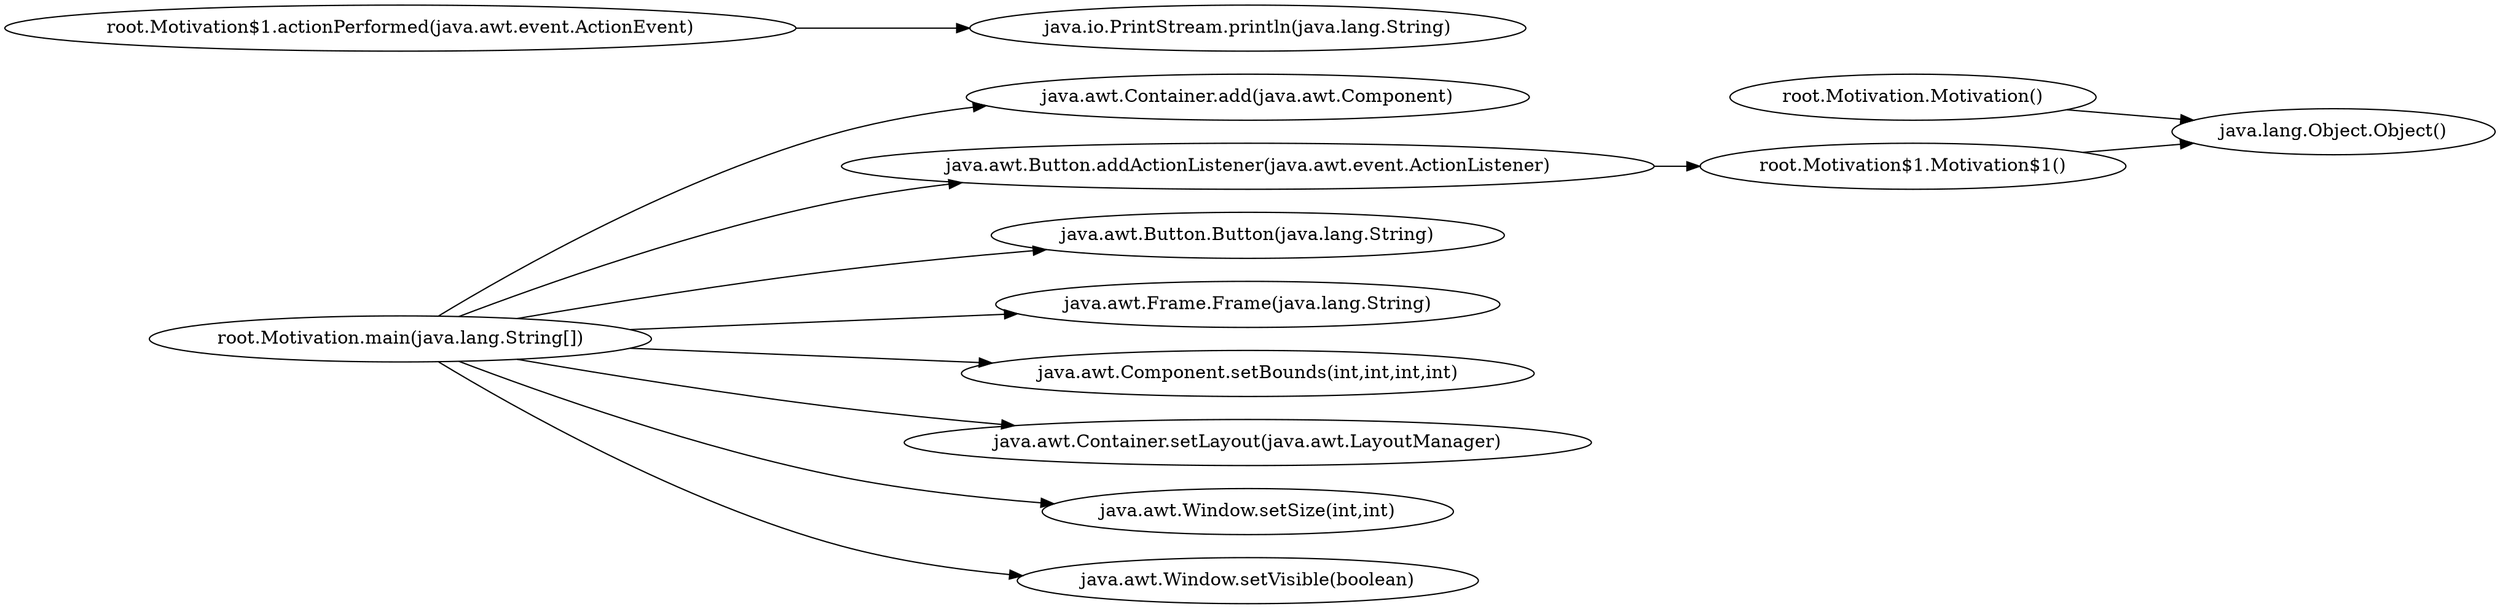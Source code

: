 digraph graphname {
rankdir="LR";
6 [label="root.Motivation$1.Motivation$1()"]
0 [label="root.Motivation.Motivation()"]
7 [label="root.Motivation$1.actionPerformed(java.awt.event.ActionEvent)"]
10 [label="java.awt.Container.add(java.awt.Component)"]
9 [label="java.awt.Button.addActionListener(java.awt.event.ActionListener)"]
4 [label="java.awt.Button.Button(java.lang.String)"]
3 [label="java.awt.Frame.Frame(java.lang.String)"]
1 [label="java.lang.Object.Object()"]
2 [label="root.Motivation.main(java.lang.String[])"]
8 [label="java.io.PrintStream.println(java.lang.String)"]
5 [label="java.awt.Component.setBounds(int,int,int,int)"]
12 [label="java.awt.Container.setLayout(java.awt.LayoutManager)"]
11 [label="java.awt.Window.setSize(int,int)"]
13 [label="java.awt.Window.setVisible(boolean)"]
0 -> 1
2 -> 3
2 -> 4
2 -> 5
2 -> 9
2 -> 10
2 -> 11
2 -> 12
2 -> 13
6 -> 1
7 -> 8
9 -> 6
}
